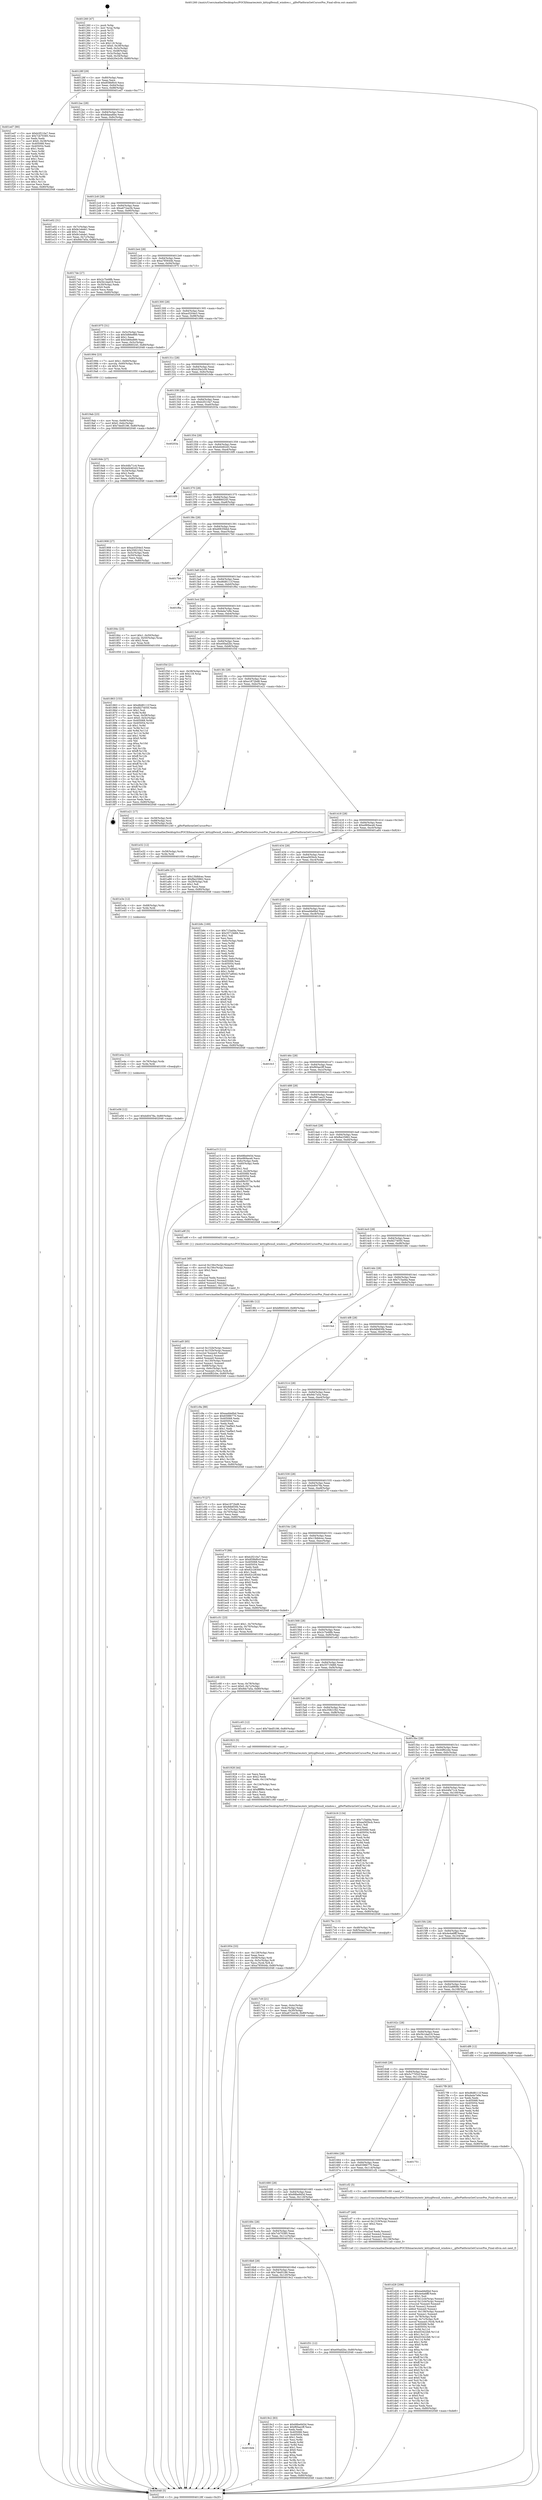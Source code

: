 digraph "0x401260" {
  label = "0x401260 (/mnt/c/Users/mathe/Desktop/tcc/POCII/binaries/extr_kittyglfwnull_window.c__glfwPlatformGetCursorPos_Final-ollvm.out::main(0))"
  labelloc = "t"
  node[shape=record]

  Entry [label="",width=0.3,height=0.3,shape=circle,fillcolor=black,style=filled]
  "0x40128f" [label="{
     0x40128f [29]\l
     | [instrs]\l
     &nbsp;&nbsp;0x40128f \<+3\>: mov -0x80(%rbp),%eax\l
     &nbsp;&nbsp;0x401292 \<+2\>: mov %eax,%ecx\l
     &nbsp;&nbsp;0x401294 \<+6\>: sub $0x859bf0c0,%ecx\l
     &nbsp;&nbsp;0x40129a \<+6\>: mov %eax,-0x84(%rbp)\l
     &nbsp;&nbsp;0x4012a0 \<+6\>: mov %ecx,-0x88(%rbp)\l
     &nbsp;&nbsp;0x4012a6 \<+6\>: je 0000000000401ed7 \<main+0xc77\>\l
  }"]
  "0x401ed7" [label="{
     0x401ed7 [90]\l
     | [instrs]\l
     &nbsp;&nbsp;0x401ed7 \<+5\>: mov $0xb2f210a7,%eax\l
     &nbsp;&nbsp;0x401edc \<+5\>: mov $0x7cb70385,%ecx\l
     &nbsp;&nbsp;0x401ee1 \<+2\>: xor %edx,%edx\l
     &nbsp;&nbsp;0x401ee3 \<+7\>: movl $0x0,-0x38(%rbp)\l
     &nbsp;&nbsp;0x401eea \<+7\>: mov 0x405068,%esi\l
     &nbsp;&nbsp;0x401ef1 \<+7\>: mov 0x405054,%edi\l
     &nbsp;&nbsp;0x401ef8 \<+3\>: sub $0x1,%edx\l
     &nbsp;&nbsp;0x401efb \<+3\>: mov %esi,%r8d\l
     &nbsp;&nbsp;0x401efe \<+3\>: add %edx,%r8d\l
     &nbsp;&nbsp;0x401f01 \<+4\>: imul %r8d,%esi\l
     &nbsp;&nbsp;0x401f05 \<+3\>: and $0x1,%esi\l
     &nbsp;&nbsp;0x401f08 \<+3\>: cmp $0x0,%esi\l
     &nbsp;&nbsp;0x401f0b \<+4\>: sete %r9b\l
     &nbsp;&nbsp;0x401f0f \<+3\>: cmp $0xa,%edi\l
     &nbsp;&nbsp;0x401f12 \<+4\>: setl %r10b\l
     &nbsp;&nbsp;0x401f16 \<+3\>: mov %r9b,%r11b\l
     &nbsp;&nbsp;0x401f19 \<+3\>: and %r10b,%r11b\l
     &nbsp;&nbsp;0x401f1c \<+3\>: xor %r10b,%r9b\l
     &nbsp;&nbsp;0x401f1f \<+3\>: or %r9b,%r11b\l
     &nbsp;&nbsp;0x401f22 \<+4\>: test $0x1,%r11b\l
     &nbsp;&nbsp;0x401f26 \<+3\>: cmovne %ecx,%eax\l
     &nbsp;&nbsp;0x401f29 \<+3\>: mov %eax,-0x80(%rbp)\l
     &nbsp;&nbsp;0x401f2c \<+5\>: jmp 0000000000402048 \<main+0xde8\>\l
  }"]
  "0x4012ac" [label="{
     0x4012ac [28]\l
     | [instrs]\l
     &nbsp;&nbsp;0x4012ac \<+5\>: jmp 00000000004012b1 \<main+0x51\>\l
     &nbsp;&nbsp;0x4012b1 \<+6\>: mov -0x84(%rbp),%eax\l
     &nbsp;&nbsp;0x4012b7 \<+5\>: sub $0x8daea6be,%eax\l
     &nbsp;&nbsp;0x4012bc \<+6\>: mov %eax,-0x8c(%rbp)\l
     &nbsp;&nbsp;0x4012c2 \<+6\>: je 0000000000401e02 \<main+0xba2\>\l
  }"]
  Exit [label="",width=0.3,height=0.3,shape=circle,fillcolor=black,style=filled,peripheries=2]
  "0x401e02" [label="{
     0x401e02 [31]\l
     | [instrs]\l
     &nbsp;&nbsp;0x401e02 \<+3\>: mov -0x7c(%rbp),%eax\l
     &nbsp;&nbsp;0x401e05 \<+5\>: sub $0xfe1ebde1,%eax\l
     &nbsp;&nbsp;0x401e0a \<+3\>: add $0x1,%eax\l
     &nbsp;&nbsp;0x401e0d \<+5\>: add $0xfe1ebde1,%eax\l
     &nbsp;&nbsp;0x401e12 \<+3\>: mov %eax,-0x7c(%rbp)\l
     &nbsp;&nbsp;0x401e15 \<+7\>: movl $0x9dc7a5a,-0x80(%rbp)\l
     &nbsp;&nbsp;0x401e1c \<+5\>: jmp 0000000000402048 \<main+0xde8\>\l
  }"]
  "0x4012c8" [label="{
     0x4012c8 [28]\l
     | [instrs]\l
     &nbsp;&nbsp;0x4012c8 \<+5\>: jmp 00000000004012cd \<main+0x6d\>\l
     &nbsp;&nbsp;0x4012cd \<+6\>: mov -0x84(%rbp),%eax\l
     &nbsp;&nbsp;0x4012d3 \<+5\>: sub $0xa672ee3b,%eax\l
     &nbsp;&nbsp;0x4012d8 \<+6\>: mov %eax,-0x90(%rbp)\l
     &nbsp;&nbsp;0x4012de \<+6\>: je 00000000004017de \<main+0x57e\>\l
  }"]
  "0x401e56" [label="{
     0x401e56 [12]\l
     | [instrs]\l
     &nbsp;&nbsp;0x401e56 \<+7\>: movl $0xbd0478a,-0x80(%rbp)\l
     &nbsp;&nbsp;0x401e5d \<+5\>: jmp 0000000000402048 \<main+0xde8\>\l
  }"]
  "0x4017de" [label="{
     0x4017de [27]\l
     | [instrs]\l
     &nbsp;&nbsp;0x4017de \<+5\>: mov $0x2c7b49fb,%eax\l
     &nbsp;&nbsp;0x4017e3 \<+5\>: mov $0x5b1dad19,%ecx\l
     &nbsp;&nbsp;0x4017e8 \<+3\>: mov -0x30(%rbp),%edx\l
     &nbsp;&nbsp;0x4017eb \<+3\>: cmp $0x0,%edx\l
     &nbsp;&nbsp;0x4017ee \<+3\>: cmove %ecx,%eax\l
     &nbsp;&nbsp;0x4017f1 \<+3\>: mov %eax,-0x80(%rbp)\l
     &nbsp;&nbsp;0x4017f4 \<+5\>: jmp 0000000000402048 \<main+0xde8\>\l
  }"]
  "0x4012e4" [label="{
     0x4012e4 [28]\l
     | [instrs]\l
     &nbsp;&nbsp;0x4012e4 \<+5\>: jmp 00000000004012e9 \<main+0x89\>\l
     &nbsp;&nbsp;0x4012e9 \<+6\>: mov -0x84(%rbp),%eax\l
     &nbsp;&nbsp;0x4012ef \<+5\>: sub $0xa785644b,%eax\l
     &nbsp;&nbsp;0x4012f4 \<+6\>: mov %eax,-0x94(%rbp)\l
     &nbsp;&nbsp;0x4012fa \<+6\>: je 0000000000401975 \<main+0x715\>\l
  }"]
  "0x401e4a" [label="{
     0x401e4a [12]\l
     | [instrs]\l
     &nbsp;&nbsp;0x401e4a \<+4\>: mov -0x78(%rbp),%rdx\l
     &nbsp;&nbsp;0x401e4e \<+3\>: mov %rdx,%rdi\l
     &nbsp;&nbsp;0x401e51 \<+5\>: call 0000000000401030 \<free@plt\>\l
     | [calls]\l
     &nbsp;&nbsp;0x401030 \{1\} (unknown)\l
  }"]
  "0x401975" [label="{
     0x401975 [31]\l
     | [instrs]\l
     &nbsp;&nbsp;0x401975 \<+3\>: mov -0x5c(%rbp),%eax\l
     &nbsp;&nbsp;0x401978 \<+5\>: sub $0x5d66e889,%eax\l
     &nbsp;&nbsp;0x40197d \<+3\>: add $0x1,%eax\l
     &nbsp;&nbsp;0x401980 \<+5\>: add $0x5d66e889,%eax\l
     &nbsp;&nbsp;0x401985 \<+3\>: mov %eax,-0x5c(%rbp)\l
     &nbsp;&nbsp;0x401988 \<+7\>: movl $0xbf660245,-0x80(%rbp)\l
     &nbsp;&nbsp;0x40198f \<+5\>: jmp 0000000000402048 \<main+0xde8\>\l
  }"]
  "0x401300" [label="{
     0x401300 [28]\l
     | [instrs]\l
     &nbsp;&nbsp;0x401300 \<+5\>: jmp 0000000000401305 \<main+0xa5\>\l
     &nbsp;&nbsp;0x401305 \<+6\>: mov -0x84(%rbp),%eax\l
     &nbsp;&nbsp;0x40130b \<+5\>: sub $0xac0204e3,%eax\l
     &nbsp;&nbsp;0x401310 \<+6\>: mov %eax,-0x98(%rbp)\l
     &nbsp;&nbsp;0x401316 \<+6\>: je 0000000000401994 \<main+0x734\>\l
  }"]
  "0x401e3e" [label="{
     0x401e3e [12]\l
     | [instrs]\l
     &nbsp;&nbsp;0x401e3e \<+4\>: mov -0x68(%rbp),%rdx\l
     &nbsp;&nbsp;0x401e42 \<+3\>: mov %rdx,%rdi\l
     &nbsp;&nbsp;0x401e45 \<+5\>: call 0000000000401030 \<free@plt\>\l
     | [calls]\l
     &nbsp;&nbsp;0x401030 \{1\} (unknown)\l
  }"]
  "0x401994" [label="{
     0x401994 [23]\l
     | [instrs]\l
     &nbsp;&nbsp;0x401994 \<+7\>: movl $0x1,-0x60(%rbp)\l
     &nbsp;&nbsp;0x40199b \<+4\>: movslq -0x60(%rbp),%rax\l
     &nbsp;&nbsp;0x40199f \<+4\>: shl $0x3,%rax\l
     &nbsp;&nbsp;0x4019a3 \<+3\>: mov %rax,%rdi\l
     &nbsp;&nbsp;0x4019a6 \<+5\>: call 0000000000401050 \<malloc@plt\>\l
     | [calls]\l
     &nbsp;&nbsp;0x401050 \{1\} (unknown)\l
  }"]
  "0x40131c" [label="{
     0x40131c [28]\l
     | [instrs]\l
     &nbsp;&nbsp;0x40131c \<+5\>: jmp 0000000000401321 \<main+0xc1\>\l
     &nbsp;&nbsp;0x401321 \<+6\>: mov -0x84(%rbp),%eax\l
     &nbsp;&nbsp;0x401327 \<+5\>: sub $0xb20e2cf4,%eax\l
     &nbsp;&nbsp;0x40132c \<+6\>: mov %eax,-0x9c(%rbp)\l
     &nbsp;&nbsp;0x401332 \<+6\>: je 00000000004016de \<main+0x47e\>\l
  }"]
  "0x401e32" [label="{
     0x401e32 [12]\l
     | [instrs]\l
     &nbsp;&nbsp;0x401e32 \<+4\>: mov -0x58(%rbp),%rdx\l
     &nbsp;&nbsp;0x401e36 \<+3\>: mov %rdx,%rdi\l
     &nbsp;&nbsp;0x401e39 \<+5\>: call 0000000000401030 \<free@plt\>\l
     | [calls]\l
     &nbsp;&nbsp;0x401030 \{1\} (unknown)\l
  }"]
  "0x4016de" [label="{
     0x4016de [27]\l
     | [instrs]\l
     &nbsp;&nbsp;0x4016de \<+5\>: mov $0x44fa71c4,%eax\l
     &nbsp;&nbsp;0x4016e3 \<+5\>: mov $0xbd4462d3,%ecx\l
     &nbsp;&nbsp;0x4016e8 \<+3\>: mov -0x34(%rbp),%edx\l
     &nbsp;&nbsp;0x4016eb \<+3\>: cmp $0x2,%edx\l
     &nbsp;&nbsp;0x4016ee \<+3\>: cmovne %ecx,%eax\l
     &nbsp;&nbsp;0x4016f1 \<+3\>: mov %eax,-0x80(%rbp)\l
     &nbsp;&nbsp;0x4016f4 \<+5\>: jmp 0000000000402048 \<main+0xde8\>\l
  }"]
  "0x401338" [label="{
     0x401338 [28]\l
     | [instrs]\l
     &nbsp;&nbsp;0x401338 \<+5\>: jmp 000000000040133d \<main+0xdd\>\l
     &nbsp;&nbsp;0x40133d \<+6\>: mov -0x84(%rbp),%eax\l
     &nbsp;&nbsp;0x401343 \<+5\>: sub $0xb2f210a7,%eax\l
     &nbsp;&nbsp;0x401348 \<+6\>: mov %eax,-0xa0(%rbp)\l
     &nbsp;&nbsp;0x40134e \<+6\>: je 000000000040203a \<main+0xdda\>\l
  }"]
  "0x402048" [label="{
     0x402048 [5]\l
     | [instrs]\l
     &nbsp;&nbsp;0x402048 \<+5\>: jmp 000000000040128f \<main+0x2f\>\l
  }"]
  "0x401260" [label="{
     0x401260 [47]\l
     | [instrs]\l
     &nbsp;&nbsp;0x401260 \<+1\>: push %rbp\l
     &nbsp;&nbsp;0x401261 \<+3\>: mov %rsp,%rbp\l
     &nbsp;&nbsp;0x401264 \<+2\>: push %r15\l
     &nbsp;&nbsp;0x401266 \<+2\>: push %r14\l
     &nbsp;&nbsp;0x401268 \<+2\>: push %r13\l
     &nbsp;&nbsp;0x40126a \<+2\>: push %r12\l
     &nbsp;&nbsp;0x40126c \<+1\>: push %rbx\l
     &nbsp;&nbsp;0x40126d \<+7\>: sub $0x118,%rsp\l
     &nbsp;&nbsp;0x401274 \<+7\>: movl $0x0,-0x38(%rbp)\l
     &nbsp;&nbsp;0x40127b \<+3\>: mov %edi,-0x3c(%rbp)\l
     &nbsp;&nbsp;0x40127e \<+4\>: mov %rsi,-0x48(%rbp)\l
     &nbsp;&nbsp;0x401282 \<+3\>: mov -0x3c(%rbp),%edi\l
     &nbsp;&nbsp;0x401285 \<+3\>: mov %edi,-0x34(%rbp)\l
     &nbsp;&nbsp;0x401288 \<+7\>: movl $0xb20e2cf4,-0x80(%rbp)\l
  }"]
  "0x401d28" [label="{
     0x401d28 [206]\l
     | [instrs]\l
     &nbsp;&nbsp;0x401d28 \<+5\>: mov $0xeadde6bd,%ecx\l
     &nbsp;&nbsp;0x401d2d \<+5\>: mov $0x4e4a6fff,%edx\l
     &nbsp;&nbsp;0x401d32 \<+3\>: mov $0x1,%sil\l
     &nbsp;&nbsp;0x401d35 \<+8\>: movsd 0x12cb(%rip),%xmm1\l
     &nbsp;&nbsp;0x401d3d \<+8\>: movsd 0x12cb(%rip),%xmm2\l
     &nbsp;&nbsp;0x401d45 \<+4\>: cvtss2sd %xmm0,%xmm0\l
     &nbsp;&nbsp;0x401d49 \<+4\>: divsd %xmm2,%xmm0\l
     &nbsp;&nbsp;0x401d4d \<+4\>: addsd %xmm0,%xmm1\l
     &nbsp;&nbsp;0x401d51 \<+8\>: movsd -0x138(%rbp),%xmm0\l
     &nbsp;&nbsp;0x401d59 \<+4\>: mulsd %xmm1,%xmm0\l
     &nbsp;&nbsp;0x401d5d \<+4\>: mov -0x78(%rbp),%rdi\l
     &nbsp;&nbsp;0x401d61 \<+4\>: movslq -0x7c(%rbp),%r8\l
     &nbsp;&nbsp;0x401d65 \<+6\>: movsd %xmm0,(%rdi,%r8,8)\l
     &nbsp;&nbsp;0x401d6b \<+8\>: mov 0x405068,%r9d\l
     &nbsp;&nbsp;0x401d73 \<+8\>: mov 0x405054,%r10d\l
     &nbsp;&nbsp;0x401d7b \<+3\>: mov %r9d,%r11d\l
     &nbsp;&nbsp;0x401d7e \<+7\>: sub $0xd33422b6,%r11d\l
     &nbsp;&nbsp;0x401d85 \<+4\>: sub $0x1,%r11d\l
     &nbsp;&nbsp;0x401d89 \<+7\>: add $0xd33422b6,%r11d\l
     &nbsp;&nbsp;0x401d90 \<+4\>: imul %r11d,%r9d\l
     &nbsp;&nbsp;0x401d94 \<+4\>: and $0x1,%r9d\l
     &nbsp;&nbsp;0x401d98 \<+4\>: cmp $0x0,%r9d\l
     &nbsp;&nbsp;0x401d9c \<+3\>: sete %bl\l
     &nbsp;&nbsp;0x401d9f \<+4\>: cmp $0xa,%r10d\l
     &nbsp;&nbsp;0x401da3 \<+4\>: setl %r14b\l
     &nbsp;&nbsp;0x401da7 \<+3\>: mov %bl,%r15b\l
     &nbsp;&nbsp;0x401daa \<+4\>: xor $0xff,%r15b\l
     &nbsp;&nbsp;0x401dae \<+3\>: mov %r14b,%r12b\l
     &nbsp;&nbsp;0x401db1 \<+4\>: xor $0xff,%r12b\l
     &nbsp;&nbsp;0x401db5 \<+4\>: xor $0x0,%sil\l
     &nbsp;&nbsp;0x401db9 \<+3\>: mov %r15b,%r13b\l
     &nbsp;&nbsp;0x401dbc \<+4\>: and $0x0,%r13b\l
     &nbsp;&nbsp;0x401dc0 \<+3\>: and %sil,%bl\l
     &nbsp;&nbsp;0x401dc3 \<+3\>: mov %r12b,%dil\l
     &nbsp;&nbsp;0x401dc6 \<+4\>: and $0x0,%dil\l
     &nbsp;&nbsp;0x401dca \<+3\>: and %sil,%r14b\l
     &nbsp;&nbsp;0x401dcd \<+3\>: or %bl,%r13b\l
     &nbsp;&nbsp;0x401dd0 \<+3\>: or %r14b,%dil\l
     &nbsp;&nbsp;0x401dd3 \<+3\>: xor %dil,%r13b\l
     &nbsp;&nbsp;0x401dd6 \<+3\>: or %r12b,%r15b\l
     &nbsp;&nbsp;0x401dd9 \<+4\>: xor $0xff,%r15b\l
     &nbsp;&nbsp;0x401ddd \<+4\>: or $0x0,%sil\l
     &nbsp;&nbsp;0x401de1 \<+3\>: and %sil,%r15b\l
     &nbsp;&nbsp;0x401de4 \<+3\>: or %r15b,%r13b\l
     &nbsp;&nbsp;0x401de7 \<+4\>: test $0x1,%r13b\l
     &nbsp;&nbsp;0x401deb \<+3\>: cmovne %edx,%ecx\l
     &nbsp;&nbsp;0x401dee \<+3\>: mov %ecx,-0x80(%rbp)\l
     &nbsp;&nbsp;0x401df1 \<+5\>: jmp 0000000000402048 \<main+0xde8\>\l
  }"]
  "0x40203a" [label="{
     0x40203a\l
  }", style=dashed]
  "0x401354" [label="{
     0x401354 [28]\l
     | [instrs]\l
     &nbsp;&nbsp;0x401354 \<+5\>: jmp 0000000000401359 \<main+0xf9\>\l
     &nbsp;&nbsp;0x401359 \<+6\>: mov -0x84(%rbp),%eax\l
     &nbsp;&nbsp;0x40135f \<+5\>: sub $0xbd4462d3,%eax\l
     &nbsp;&nbsp;0x401364 \<+6\>: mov %eax,-0xa4(%rbp)\l
     &nbsp;&nbsp;0x40136a \<+6\>: je 00000000004016f9 \<main+0x499\>\l
  }"]
  "0x401cf7" [label="{
     0x401cf7 [49]\l
     | [instrs]\l
     &nbsp;&nbsp;0x401cf7 \<+8\>: movsd 0x1319(%rip),%xmm0\l
     &nbsp;&nbsp;0x401cff \<+8\>: movsd 0x1319(%rip),%xmm1\l
     &nbsp;&nbsp;0x401d07 \<+5\>: mov $0x2,%ecx\l
     &nbsp;&nbsp;0x401d0c \<+1\>: cltd\l
     &nbsp;&nbsp;0x401d0d \<+2\>: idiv %ecx\l
     &nbsp;&nbsp;0x401d0f \<+4\>: cvtsi2sd %edx,%xmm2\l
     &nbsp;&nbsp;0x401d13 \<+4\>: mulsd %xmm2,%xmm1\l
     &nbsp;&nbsp;0x401d17 \<+4\>: addsd %xmm0,%xmm1\l
     &nbsp;&nbsp;0x401d1b \<+8\>: movsd %xmm1,-0x138(%rbp)\l
     &nbsp;&nbsp;0x401d23 \<+5\>: call 00000000004011a0 \<next_f\>\l
     | [calls]\l
     &nbsp;&nbsp;0x4011a0 \{1\} (/mnt/c/Users/mathe/Desktop/tcc/POCII/binaries/extr_kittyglfwnull_window.c__glfwPlatformGetCursorPos_Final-ollvm.out::next_f)\l
  }"]
  "0x4016f9" [label="{
     0x4016f9\l
  }", style=dashed]
  "0x401370" [label="{
     0x401370 [28]\l
     | [instrs]\l
     &nbsp;&nbsp;0x401370 \<+5\>: jmp 0000000000401375 \<main+0x115\>\l
     &nbsp;&nbsp;0x401375 \<+6\>: mov -0x84(%rbp),%eax\l
     &nbsp;&nbsp;0x40137b \<+5\>: sub $0xbf660245,%eax\l
     &nbsp;&nbsp;0x401380 \<+6\>: mov %eax,-0xa8(%rbp)\l
     &nbsp;&nbsp;0x401386 \<+6\>: je 0000000000401908 \<main+0x6a8\>\l
  }"]
  "0x401c68" [label="{
     0x401c68 [23]\l
     | [instrs]\l
     &nbsp;&nbsp;0x401c68 \<+4\>: mov %rax,-0x78(%rbp)\l
     &nbsp;&nbsp;0x401c6c \<+7\>: movl $0x0,-0x7c(%rbp)\l
     &nbsp;&nbsp;0x401c73 \<+7\>: movl $0x9dc7a5a,-0x80(%rbp)\l
     &nbsp;&nbsp;0x401c7a \<+5\>: jmp 0000000000402048 \<main+0xde8\>\l
  }"]
  "0x401908" [label="{
     0x401908 [27]\l
     | [instrs]\l
     &nbsp;&nbsp;0x401908 \<+5\>: mov $0xac0204e3,%eax\l
     &nbsp;&nbsp;0x40190d \<+5\>: mov $0x35821f42,%ecx\l
     &nbsp;&nbsp;0x401912 \<+3\>: mov -0x5c(%rbp),%edx\l
     &nbsp;&nbsp;0x401915 \<+3\>: cmp -0x50(%rbp),%edx\l
     &nbsp;&nbsp;0x401918 \<+3\>: cmovl %ecx,%eax\l
     &nbsp;&nbsp;0x40191b \<+3\>: mov %eax,-0x80(%rbp)\l
     &nbsp;&nbsp;0x40191e \<+5\>: jmp 0000000000402048 \<main+0xde8\>\l
  }"]
  "0x40138c" [label="{
     0x40138c [28]\l
     | [instrs]\l
     &nbsp;&nbsp;0x40138c \<+5\>: jmp 0000000000401391 \<main+0x131\>\l
     &nbsp;&nbsp;0x401391 \<+6\>: mov -0x84(%rbp),%eax\l
     &nbsp;&nbsp;0x401397 \<+5\>: sub $0xd0635bbd,%eax\l
     &nbsp;&nbsp;0x40139c \<+6\>: mov %eax,-0xac(%rbp)\l
     &nbsp;&nbsp;0x4013a2 \<+6\>: je 00000000004017b0 \<main+0x550\>\l
  }"]
  "0x401ad5" [label="{
     0x401ad5 [65]\l
     | [instrs]\l
     &nbsp;&nbsp;0x401ad5 \<+8\>: movsd 0x152b(%rip),%xmm1\l
     &nbsp;&nbsp;0x401add \<+8\>: movsd 0x152b(%rip),%xmm2\l
     &nbsp;&nbsp;0x401ae5 \<+4\>: cvtss2sd %xmm0,%xmm0\l
     &nbsp;&nbsp;0x401ae9 \<+4\>: divsd %xmm2,%xmm0\l
     &nbsp;&nbsp;0x401aed \<+4\>: addsd %xmm0,%xmm1\l
     &nbsp;&nbsp;0x401af1 \<+8\>: movsd -0x130(%rbp),%xmm0\l
     &nbsp;&nbsp;0x401af9 \<+4\>: mulsd %xmm1,%xmm0\l
     &nbsp;&nbsp;0x401afd \<+4\>: mov -0x68(%rbp),%rsi\l
     &nbsp;&nbsp;0x401b01 \<+4\>: movslq -0x6c(%rbp),%rdi\l
     &nbsp;&nbsp;0x401b05 \<+5\>: movsd %xmm0,(%rsi,%rdi,8)\l
     &nbsp;&nbsp;0x401b0a \<+7\>: movl $0x44f82cbe,-0x80(%rbp)\l
     &nbsp;&nbsp;0x401b11 \<+5\>: jmp 0000000000402048 \<main+0xde8\>\l
  }"]
  "0x4017b0" [label="{
     0x4017b0\l
  }", style=dashed]
  "0x4013a8" [label="{
     0x4013a8 [28]\l
     | [instrs]\l
     &nbsp;&nbsp;0x4013a8 \<+5\>: jmp 00000000004013ad \<main+0x14d\>\l
     &nbsp;&nbsp;0x4013ad \<+6\>: mov -0x84(%rbp),%eax\l
     &nbsp;&nbsp;0x4013b3 \<+5\>: sub $0xd6d8111f,%eax\l
     &nbsp;&nbsp;0x4013b8 \<+6\>: mov %eax,-0xb0(%rbp)\l
     &nbsp;&nbsp;0x4013be \<+6\>: je 0000000000401f6a \<main+0xd0a\>\l
  }"]
  "0x401aa4" [label="{
     0x401aa4 [49]\l
     | [instrs]\l
     &nbsp;&nbsp;0x401aa4 \<+8\>: movsd 0x156c(%rip),%xmm0\l
     &nbsp;&nbsp;0x401aac \<+8\>: movsd 0x156c(%rip),%xmm1\l
     &nbsp;&nbsp;0x401ab4 \<+5\>: mov $0x2,%ecx\l
     &nbsp;&nbsp;0x401ab9 \<+1\>: cltd\l
     &nbsp;&nbsp;0x401aba \<+2\>: idiv %ecx\l
     &nbsp;&nbsp;0x401abc \<+4\>: cvtsi2sd %edx,%xmm2\l
     &nbsp;&nbsp;0x401ac0 \<+4\>: mulsd %xmm2,%xmm1\l
     &nbsp;&nbsp;0x401ac4 \<+4\>: addsd %xmm0,%xmm1\l
     &nbsp;&nbsp;0x401ac8 \<+8\>: movsd %xmm1,-0x130(%rbp)\l
     &nbsp;&nbsp;0x401ad0 \<+5\>: call 00000000004011a0 \<next_f\>\l
     | [calls]\l
     &nbsp;&nbsp;0x4011a0 \{1\} (/mnt/c/Users/mathe/Desktop/tcc/POCII/binaries/extr_kittyglfwnull_window.c__glfwPlatformGetCursorPos_Final-ollvm.out::next_f)\l
  }"]
  "0x401f6a" [label="{
     0x401f6a\l
  }", style=dashed]
  "0x4013c4" [label="{
     0x4013c4 [28]\l
     | [instrs]\l
     &nbsp;&nbsp;0x4013c4 \<+5\>: jmp 00000000004013c9 \<main+0x169\>\l
     &nbsp;&nbsp;0x4013c9 \<+6\>: mov -0x84(%rbp),%eax\l
     &nbsp;&nbsp;0x4013cf \<+5\>: sub $0xda4a7e9e,%eax\l
     &nbsp;&nbsp;0x4013d4 \<+6\>: mov %eax,-0xb4(%rbp)\l
     &nbsp;&nbsp;0x4013da \<+6\>: je 000000000040184c \<main+0x5ec\>\l
  }"]
  "0x4016d4" [label="{
     0x4016d4\l
  }", style=dashed]
  "0x40184c" [label="{
     0x40184c [23]\l
     | [instrs]\l
     &nbsp;&nbsp;0x40184c \<+7\>: movl $0x1,-0x50(%rbp)\l
     &nbsp;&nbsp;0x401853 \<+4\>: movslq -0x50(%rbp),%rax\l
     &nbsp;&nbsp;0x401857 \<+4\>: shl $0x2,%rax\l
     &nbsp;&nbsp;0x40185b \<+3\>: mov %rax,%rdi\l
     &nbsp;&nbsp;0x40185e \<+5\>: call 0000000000401050 \<malloc@plt\>\l
     | [calls]\l
     &nbsp;&nbsp;0x401050 \{1\} (unknown)\l
  }"]
  "0x4013e0" [label="{
     0x4013e0 [28]\l
     | [instrs]\l
     &nbsp;&nbsp;0x4013e0 \<+5\>: jmp 00000000004013e5 \<main+0x185\>\l
     &nbsp;&nbsp;0x4013e5 \<+6\>: mov -0x84(%rbp),%eax\l
     &nbsp;&nbsp;0x4013eb \<+5\>: sub $0xe00ad2bc,%eax\l
     &nbsp;&nbsp;0x4013f0 \<+6\>: mov %eax,-0xb8(%rbp)\l
     &nbsp;&nbsp;0x4013f6 \<+6\>: je 0000000000401f3d \<main+0xcdd\>\l
  }"]
  "0x4019c2" [label="{
     0x4019c2 [83]\l
     | [instrs]\l
     &nbsp;&nbsp;0x4019c2 \<+5\>: mov $0x68be945d,%eax\l
     &nbsp;&nbsp;0x4019c7 \<+5\>: mov $0xf60ae2ff,%ecx\l
     &nbsp;&nbsp;0x4019cc \<+2\>: xor %edx,%edx\l
     &nbsp;&nbsp;0x4019ce \<+7\>: mov 0x405068,%esi\l
     &nbsp;&nbsp;0x4019d5 \<+7\>: mov 0x405054,%edi\l
     &nbsp;&nbsp;0x4019dc \<+3\>: sub $0x1,%edx\l
     &nbsp;&nbsp;0x4019df \<+3\>: mov %esi,%r8d\l
     &nbsp;&nbsp;0x4019e2 \<+3\>: add %edx,%r8d\l
     &nbsp;&nbsp;0x4019e5 \<+4\>: imul %r8d,%esi\l
     &nbsp;&nbsp;0x4019e9 \<+3\>: and $0x1,%esi\l
     &nbsp;&nbsp;0x4019ec \<+3\>: cmp $0x0,%esi\l
     &nbsp;&nbsp;0x4019ef \<+4\>: sete %r9b\l
     &nbsp;&nbsp;0x4019f3 \<+3\>: cmp $0xa,%edi\l
     &nbsp;&nbsp;0x4019f6 \<+4\>: setl %r10b\l
     &nbsp;&nbsp;0x4019fa \<+3\>: mov %r9b,%r11b\l
     &nbsp;&nbsp;0x4019fd \<+3\>: and %r10b,%r11b\l
     &nbsp;&nbsp;0x401a00 \<+3\>: xor %r10b,%r9b\l
     &nbsp;&nbsp;0x401a03 \<+3\>: or %r9b,%r11b\l
     &nbsp;&nbsp;0x401a06 \<+4\>: test $0x1,%r11b\l
     &nbsp;&nbsp;0x401a0a \<+3\>: cmovne %ecx,%eax\l
     &nbsp;&nbsp;0x401a0d \<+3\>: mov %eax,-0x80(%rbp)\l
     &nbsp;&nbsp;0x401a10 \<+5\>: jmp 0000000000402048 \<main+0xde8\>\l
  }"]
  "0x401f3d" [label="{
     0x401f3d [21]\l
     | [instrs]\l
     &nbsp;&nbsp;0x401f3d \<+3\>: mov -0x38(%rbp),%eax\l
     &nbsp;&nbsp;0x401f40 \<+7\>: add $0x118,%rsp\l
     &nbsp;&nbsp;0x401f47 \<+1\>: pop %rbx\l
     &nbsp;&nbsp;0x401f48 \<+2\>: pop %r12\l
     &nbsp;&nbsp;0x401f4a \<+2\>: pop %r13\l
     &nbsp;&nbsp;0x401f4c \<+2\>: pop %r14\l
     &nbsp;&nbsp;0x401f4e \<+2\>: pop %r15\l
     &nbsp;&nbsp;0x401f50 \<+1\>: pop %rbp\l
     &nbsp;&nbsp;0x401f51 \<+1\>: ret\l
  }"]
  "0x4013fc" [label="{
     0x4013fc [28]\l
     | [instrs]\l
     &nbsp;&nbsp;0x4013fc \<+5\>: jmp 0000000000401401 \<main+0x1a1\>\l
     &nbsp;&nbsp;0x401401 \<+6\>: mov -0x84(%rbp),%eax\l
     &nbsp;&nbsp;0x401407 \<+5\>: sub $0xe1872bd8,%eax\l
     &nbsp;&nbsp;0x40140c \<+6\>: mov %eax,-0xbc(%rbp)\l
     &nbsp;&nbsp;0x401412 \<+6\>: je 0000000000401e21 \<main+0xbc1\>\l
  }"]
  "0x4016b8" [label="{
     0x4016b8 [28]\l
     | [instrs]\l
     &nbsp;&nbsp;0x4016b8 \<+5\>: jmp 00000000004016bd \<main+0x45d\>\l
     &nbsp;&nbsp;0x4016bd \<+6\>: mov -0x84(%rbp),%eax\l
     &nbsp;&nbsp;0x4016c3 \<+5\>: sub $0x7ded5186,%eax\l
     &nbsp;&nbsp;0x4016c8 \<+6\>: mov %eax,-0x120(%rbp)\l
     &nbsp;&nbsp;0x4016ce \<+6\>: je 00000000004019c2 \<main+0x762\>\l
  }"]
  "0x401e21" [label="{
     0x401e21 [17]\l
     | [instrs]\l
     &nbsp;&nbsp;0x401e21 \<+4\>: mov -0x58(%rbp),%rdi\l
     &nbsp;&nbsp;0x401e25 \<+4\>: mov -0x68(%rbp),%rsi\l
     &nbsp;&nbsp;0x401e29 \<+4\>: mov -0x78(%rbp),%rdx\l
     &nbsp;&nbsp;0x401e2d \<+5\>: call 0000000000401240 \<_glfwPlatformGetCursorPos\>\l
     | [calls]\l
     &nbsp;&nbsp;0x401240 \{1\} (/mnt/c/Users/mathe/Desktop/tcc/POCII/binaries/extr_kittyglfwnull_window.c__glfwPlatformGetCursorPos_Final-ollvm.out::_glfwPlatformGetCursorPos)\l
  }"]
  "0x401418" [label="{
     0x401418 [28]\l
     | [instrs]\l
     &nbsp;&nbsp;0x401418 \<+5\>: jmp 000000000040141d \<main+0x1bd\>\l
     &nbsp;&nbsp;0x40141d \<+6\>: mov -0x84(%rbp),%eax\l
     &nbsp;&nbsp;0x401423 \<+5\>: sub $0xe969ace6,%eax\l
     &nbsp;&nbsp;0x401428 \<+6\>: mov %eax,-0xc0(%rbp)\l
     &nbsp;&nbsp;0x40142e \<+6\>: je 0000000000401a84 \<main+0x824\>\l
  }"]
  "0x401f31" [label="{
     0x401f31 [12]\l
     | [instrs]\l
     &nbsp;&nbsp;0x401f31 \<+7\>: movl $0xe00ad2bc,-0x80(%rbp)\l
     &nbsp;&nbsp;0x401f38 \<+5\>: jmp 0000000000402048 \<main+0xde8\>\l
  }"]
  "0x401a84" [label="{
     0x401a84 [27]\l
     | [instrs]\l
     &nbsp;&nbsp;0x401a84 \<+5\>: mov $0x13b8dcec,%eax\l
     &nbsp;&nbsp;0x401a89 \<+5\>: mov $0xfbe25862,%ecx\l
     &nbsp;&nbsp;0x401a8e \<+3\>: mov -0x29(%rbp),%dl\l
     &nbsp;&nbsp;0x401a91 \<+3\>: test $0x1,%dl\l
     &nbsp;&nbsp;0x401a94 \<+3\>: cmovne %ecx,%eax\l
     &nbsp;&nbsp;0x401a97 \<+3\>: mov %eax,-0x80(%rbp)\l
     &nbsp;&nbsp;0x401a9a \<+5\>: jmp 0000000000402048 \<main+0xde8\>\l
  }"]
  "0x401434" [label="{
     0x401434 [28]\l
     | [instrs]\l
     &nbsp;&nbsp;0x401434 \<+5\>: jmp 0000000000401439 \<main+0x1d9\>\l
     &nbsp;&nbsp;0x401439 \<+6\>: mov -0x84(%rbp),%eax\l
     &nbsp;&nbsp;0x40143f \<+5\>: sub $0xea565bcb,%eax\l
     &nbsp;&nbsp;0x401444 \<+6\>: mov %eax,-0xc4(%rbp)\l
     &nbsp;&nbsp;0x40144a \<+6\>: je 0000000000401b9c \<main+0x93c\>\l
  }"]
  "0x40169c" [label="{
     0x40169c [28]\l
     | [instrs]\l
     &nbsp;&nbsp;0x40169c \<+5\>: jmp 00000000004016a1 \<main+0x441\>\l
     &nbsp;&nbsp;0x4016a1 \<+6\>: mov -0x84(%rbp),%eax\l
     &nbsp;&nbsp;0x4016a7 \<+5\>: sub $0x7cb70385,%eax\l
     &nbsp;&nbsp;0x4016ac \<+6\>: mov %eax,-0x11c(%rbp)\l
     &nbsp;&nbsp;0x4016b2 \<+6\>: je 0000000000401f31 \<main+0xcd1\>\l
  }"]
  "0x401b9c" [label="{
     0x401b9c [169]\l
     | [instrs]\l
     &nbsp;&nbsp;0x401b9c \<+5\>: mov $0x715ad4a,%eax\l
     &nbsp;&nbsp;0x401ba1 \<+5\>: mov $0x35719d66,%ecx\l
     &nbsp;&nbsp;0x401ba6 \<+2\>: mov $0x1,%dl\l
     &nbsp;&nbsp;0x401ba8 \<+2\>: xor %esi,%esi\l
     &nbsp;&nbsp;0x401baa \<+3\>: mov -0x6c(%rbp),%edi\l
     &nbsp;&nbsp;0x401bad \<+3\>: mov %esi,%r8d\l
     &nbsp;&nbsp;0x401bb0 \<+3\>: sub %edi,%r8d\l
     &nbsp;&nbsp;0x401bb3 \<+2\>: mov %esi,%edi\l
     &nbsp;&nbsp;0x401bb5 \<+3\>: sub $0x1,%edi\l
     &nbsp;&nbsp;0x401bb8 \<+3\>: add %edi,%r8d\l
     &nbsp;&nbsp;0x401bbb \<+3\>: sub %r8d,%esi\l
     &nbsp;&nbsp;0x401bbe \<+3\>: mov %esi,-0x6c(%rbp)\l
     &nbsp;&nbsp;0x401bc1 \<+7\>: mov 0x405068,%esi\l
     &nbsp;&nbsp;0x401bc8 \<+7\>: mov 0x405054,%edi\l
     &nbsp;&nbsp;0x401bcf \<+3\>: mov %esi,%r8d\l
     &nbsp;&nbsp;0x401bd2 \<+7\>: sub $0x557a80d2,%r8d\l
     &nbsp;&nbsp;0x401bd9 \<+4\>: sub $0x1,%r8d\l
     &nbsp;&nbsp;0x401bdd \<+7\>: add $0x557a80d2,%r8d\l
     &nbsp;&nbsp;0x401be4 \<+4\>: imul %r8d,%esi\l
     &nbsp;&nbsp;0x401be8 \<+3\>: and $0x1,%esi\l
     &nbsp;&nbsp;0x401beb \<+3\>: cmp $0x0,%esi\l
     &nbsp;&nbsp;0x401bee \<+4\>: sete %r9b\l
     &nbsp;&nbsp;0x401bf2 \<+3\>: cmp $0xa,%edi\l
     &nbsp;&nbsp;0x401bf5 \<+4\>: setl %r10b\l
     &nbsp;&nbsp;0x401bf9 \<+3\>: mov %r9b,%r11b\l
     &nbsp;&nbsp;0x401bfc \<+4\>: xor $0xff,%r11b\l
     &nbsp;&nbsp;0x401c00 \<+3\>: mov %r10b,%bl\l
     &nbsp;&nbsp;0x401c03 \<+3\>: xor $0xff,%bl\l
     &nbsp;&nbsp;0x401c06 \<+3\>: xor $0x0,%dl\l
     &nbsp;&nbsp;0x401c09 \<+3\>: mov %r11b,%r14b\l
     &nbsp;&nbsp;0x401c0c \<+4\>: and $0x0,%r14b\l
     &nbsp;&nbsp;0x401c10 \<+3\>: and %dl,%r9b\l
     &nbsp;&nbsp;0x401c13 \<+3\>: mov %bl,%r15b\l
     &nbsp;&nbsp;0x401c16 \<+4\>: and $0x0,%r15b\l
     &nbsp;&nbsp;0x401c1a \<+3\>: and %dl,%r10b\l
     &nbsp;&nbsp;0x401c1d \<+3\>: or %r9b,%r14b\l
     &nbsp;&nbsp;0x401c20 \<+3\>: or %r10b,%r15b\l
     &nbsp;&nbsp;0x401c23 \<+3\>: xor %r15b,%r14b\l
     &nbsp;&nbsp;0x401c26 \<+3\>: or %bl,%r11b\l
     &nbsp;&nbsp;0x401c29 \<+4\>: xor $0xff,%r11b\l
     &nbsp;&nbsp;0x401c2d \<+3\>: or $0x0,%dl\l
     &nbsp;&nbsp;0x401c30 \<+3\>: and %dl,%r11b\l
     &nbsp;&nbsp;0x401c33 \<+3\>: or %r11b,%r14b\l
     &nbsp;&nbsp;0x401c36 \<+4\>: test $0x1,%r14b\l
     &nbsp;&nbsp;0x401c3a \<+3\>: cmovne %ecx,%eax\l
     &nbsp;&nbsp;0x401c3d \<+3\>: mov %eax,-0x80(%rbp)\l
     &nbsp;&nbsp;0x401c40 \<+5\>: jmp 0000000000402048 \<main+0xde8\>\l
  }"]
  "0x401450" [label="{
     0x401450 [28]\l
     | [instrs]\l
     &nbsp;&nbsp;0x401450 \<+5\>: jmp 0000000000401455 \<main+0x1f5\>\l
     &nbsp;&nbsp;0x401455 \<+6\>: mov -0x84(%rbp),%eax\l
     &nbsp;&nbsp;0x40145b \<+5\>: sub $0xeadde6bd,%eax\l
     &nbsp;&nbsp;0x401460 \<+6\>: mov %eax,-0xc8(%rbp)\l
     &nbsp;&nbsp;0x401466 \<+6\>: je 0000000000401fc3 \<main+0xd63\>\l
  }"]
  "0x401f98" [label="{
     0x401f98\l
  }", style=dashed]
  "0x401fc3" [label="{
     0x401fc3\l
  }", style=dashed]
  "0x40146c" [label="{
     0x40146c [28]\l
     | [instrs]\l
     &nbsp;&nbsp;0x40146c \<+5\>: jmp 0000000000401471 \<main+0x211\>\l
     &nbsp;&nbsp;0x401471 \<+6\>: mov -0x84(%rbp),%eax\l
     &nbsp;&nbsp;0x401477 \<+5\>: sub $0xf60ae2ff,%eax\l
     &nbsp;&nbsp;0x40147c \<+6\>: mov %eax,-0xcc(%rbp)\l
     &nbsp;&nbsp;0x401482 \<+6\>: je 0000000000401a15 \<main+0x7b5\>\l
  }"]
  "0x401680" [label="{
     0x401680 [28]\l
     | [instrs]\l
     &nbsp;&nbsp;0x401680 \<+5\>: jmp 0000000000401685 \<main+0x425\>\l
     &nbsp;&nbsp;0x401685 \<+6\>: mov -0x84(%rbp),%eax\l
     &nbsp;&nbsp;0x40168b \<+5\>: sub $0x68be945d,%eax\l
     &nbsp;&nbsp;0x401690 \<+6\>: mov %eax,-0x118(%rbp)\l
     &nbsp;&nbsp;0x401696 \<+6\>: je 0000000000401f98 \<main+0xd38\>\l
  }"]
  "0x401a15" [label="{
     0x401a15 [111]\l
     | [instrs]\l
     &nbsp;&nbsp;0x401a15 \<+5\>: mov $0x68be945d,%eax\l
     &nbsp;&nbsp;0x401a1a \<+5\>: mov $0xe969ace6,%ecx\l
     &nbsp;&nbsp;0x401a1f \<+3\>: mov -0x6c(%rbp),%edx\l
     &nbsp;&nbsp;0x401a22 \<+3\>: cmp -0x60(%rbp),%edx\l
     &nbsp;&nbsp;0x401a25 \<+4\>: setl %sil\l
     &nbsp;&nbsp;0x401a29 \<+4\>: and $0x1,%sil\l
     &nbsp;&nbsp;0x401a2d \<+4\>: mov %sil,-0x29(%rbp)\l
     &nbsp;&nbsp;0x401a31 \<+7\>: mov 0x405068,%edx\l
     &nbsp;&nbsp;0x401a38 \<+7\>: mov 0x405054,%edi\l
     &nbsp;&nbsp;0x401a3f \<+3\>: mov %edx,%r8d\l
     &nbsp;&nbsp;0x401a42 \<+7\>: add $0x69b3573e,%r8d\l
     &nbsp;&nbsp;0x401a49 \<+4\>: sub $0x1,%r8d\l
     &nbsp;&nbsp;0x401a4d \<+7\>: sub $0x69b3573e,%r8d\l
     &nbsp;&nbsp;0x401a54 \<+4\>: imul %r8d,%edx\l
     &nbsp;&nbsp;0x401a58 \<+3\>: and $0x1,%edx\l
     &nbsp;&nbsp;0x401a5b \<+3\>: cmp $0x0,%edx\l
     &nbsp;&nbsp;0x401a5e \<+4\>: sete %sil\l
     &nbsp;&nbsp;0x401a62 \<+3\>: cmp $0xa,%edi\l
     &nbsp;&nbsp;0x401a65 \<+4\>: setl %r9b\l
     &nbsp;&nbsp;0x401a69 \<+3\>: mov %sil,%r10b\l
     &nbsp;&nbsp;0x401a6c \<+3\>: and %r9b,%r10b\l
     &nbsp;&nbsp;0x401a6f \<+3\>: xor %r9b,%sil\l
     &nbsp;&nbsp;0x401a72 \<+3\>: or %sil,%r10b\l
     &nbsp;&nbsp;0x401a75 \<+4\>: test $0x1,%r10b\l
     &nbsp;&nbsp;0x401a79 \<+3\>: cmovne %ecx,%eax\l
     &nbsp;&nbsp;0x401a7c \<+3\>: mov %eax,-0x80(%rbp)\l
     &nbsp;&nbsp;0x401a7f \<+5\>: jmp 0000000000402048 \<main+0xde8\>\l
  }"]
  "0x401488" [label="{
     0x401488 [28]\l
     | [instrs]\l
     &nbsp;&nbsp;0x401488 \<+5\>: jmp 000000000040148d \<main+0x22d\>\l
     &nbsp;&nbsp;0x40148d \<+6\>: mov -0x84(%rbp),%eax\l
     &nbsp;&nbsp;0x401493 \<+5\>: sub $0xf881aec5,%eax\l
     &nbsp;&nbsp;0x401498 \<+6\>: mov %eax,-0xd0(%rbp)\l
     &nbsp;&nbsp;0x40149e \<+6\>: je 0000000000401e6e \<main+0xc0e\>\l
  }"]
  "0x401cf2" [label="{
     0x401cf2 [5]\l
     | [instrs]\l
     &nbsp;&nbsp;0x401cf2 \<+5\>: call 0000000000401160 \<next_i\>\l
     | [calls]\l
     &nbsp;&nbsp;0x401160 \{1\} (/mnt/c/Users/mathe/Desktop/tcc/POCII/binaries/extr_kittyglfwnull_window.c__glfwPlatformGetCursorPos_Final-ollvm.out::next_i)\l
  }"]
  "0x401e6e" [label="{
     0x401e6e\l
  }", style=dashed]
  "0x4014a4" [label="{
     0x4014a4 [28]\l
     | [instrs]\l
     &nbsp;&nbsp;0x4014a4 \<+5\>: jmp 00000000004014a9 \<main+0x249\>\l
     &nbsp;&nbsp;0x4014a9 \<+6\>: mov -0x84(%rbp),%eax\l
     &nbsp;&nbsp;0x4014af \<+5\>: sub $0xfbe25862,%eax\l
     &nbsp;&nbsp;0x4014b4 \<+6\>: mov %eax,-0xd4(%rbp)\l
     &nbsp;&nbsp;0x4014ba \<+6\>: je 0000000000401a9f \<main+0x83f\>\l
  }"]
  "0x401664" [label="{
     0x401664 [28]\l
     | [instrs]\l
     &nbsp;&nbsp;0x401664 \<+5\>: jmp 0000000000401669 \<main+0x409\>\l
     &nbsp;&nbsp;0x401669 \<+6\>: mov -0x84(%rbp),%eax\l
     &nbsp;&nbsp;0x40166f \<+5\>: sub $0x65986770,%eax\l
     &nbsp;&nbsp;0x401674 \<+6\>: mov %eax,-0x114(%rbp)\l
     &nbsp;&nbsp;0x40167a \<+6\>: je 0000000000401cf2 \<main+0xa92\>\l
  }"]
  "0x401a9f" [label="{
     0x401a9f [5]\l
     | [instrs]\l
     &nbsp;&nbsp;0x401a9f \<+5\>: call 0000000000401160 \<next_i\>\l
     | [calls]\l
     &nbsp;&nbsp;0x401160 \{1\} (/mnt/c/Users/mathe/Desktop/tcc/POCII/binaries/extr_kittyglfwnull_window.c__glfwPlatformGetCursorPos_Final-ollvm.out::next_i)\l
  }"]
  "0x4014c0" [label="{
     0x4014c0 [28]\l
     | [instrs]\l
     &nbsp;&nbsp;0x4014c0 \<+5\>: jmp 00000000004014c5 \<main+0x265\>\l
     &nbsp;&nbsp;0x4014c5 \<+6\>: mov -0x84(%rbp),%eax\l
     &nbsp;&nbsp;0x4014cb \<+5\>: sub $0xfd274050,%eax\l
     &nbsp;&nbsp;0x4014d0 \<+6\>: mov %eax,-0xd8(%rbp)\l
     &nbsp;&nbsp;0x4014d6 \<+6\>: je 00000000004018fc \<main+0x69c\>\l
  }"]
  "0x401751" [label="{
     0x401751\l
  }", style=dashed]
  "0x4018fc" [label="{
     0x4018fc [12]\l
     | [instrs]\l
     &nbsp;&nbsp;0x4018fc \<+7\>: movl $0xbf660245,-0x80(%rbp)\l
     &nbsp;&nbsp;0x401903 \<+5\>: jmp 0000000000402048 \<main+0xde8\>\l
  }"]
  "0x4014dc" [label="{
     0x4014dc [28]\l
     | [instrs]\l
     &nbsp;&nbsp;0x4014dc \<+5\>: jmp 00000000004014e1 \<main+0x281\>\l
     &nbsp;&nbsp;0x4014e1 \<+6\>: mov -0x84(%rbp),%eax\l
     &nbsp;&nbsp;0x4014e7 \<+5\>: sub $0x715ad4a,%eax\l
     &nbsp;&nbsp;0x4014ec \<+6\>: mov %eax,-0xdc(%rbp)\l
     &nbsp;&nbsp;0x4014f2 \<+6\>: je 0000000000401fa4 \<main+0xd44\>\l
  }"]
  "0x4019ab" [label="{
     0x4019ab [23]\l
     | [instrs]\l
     &nbsp;&nbsp;0x4019ab \<+4\>: mov %rax,-0x68(%rbp)\l
     &nbsp;&nbsp;0x4019af \<+7\>: movl $0x0,-0x6c(%rbp)\l
     &nbsp;&nbsp;0x4019b6 \<+7\>: movl $0x7ded5186,-0x80(%rbp)\l
     &nbsp;&nbsp;0x4019bd \<+5\>: jmp 0000000000402048 \<main+0xde8\>\l
  }"]
  "0x401fa4" [label="{
     0x401fa4\l
  }", style=dashed]
  "0x4014f8" [label="{
     0x4014f8 [28]\l
     | [instrs]\l
     &nbsp;&nbsp;0x4014f8 \<+5\>: jmp 00000000004014fd \<main+0x29d\>\l
     &nbsp;&nbsp;0x4014fd \<+6\>: mov -0x84(%rbp),%eax\l
     &nbsp;&nbsp;0x401503 \<+5\>: sub $0x9db830b,%eax\l
     &nbsp;&nbsp;0x401508 \<+6\>: mov %eax,-0xe0(%rbp)\l
     &nbsp;&nbsp;0x40150e \<+6\>: je 0000000000401c9a \<main+0xa3a\>\l
  }"]
  "0x401954" [label="{
     0x401954 [33]\l
     | [instrs]\l
     &nbsp;&nbsp;0x401954 \<+6\>: mov -0x128(%rbp),%ecx\l
     &nbsp;&nbsp;0x40195a \<+3\>: imul %eax,%ecx\l
     &nbsp;&nbsp;0x40195d \<+4\>: mov -0x58(%rbp),%rdi\l
     &nbsp;&nbsp;0x401961 \<+4\>: movslq -0x5c(%rbp),%r8\l
     &nbsp;&nbsp;0x401965 \<+4\>: mov %ecx,(%rdi,%r8,4)\l
     &nbsp;&nbsp;0x401969 \<+7\>: movl $0xa785644b,-0x80(%rbp)\l
     &nbsp;&nbsp;0x401970 \<+5\>: jmp 0000000000402048 \<main+0xde8\>\l
  }"]
  "0x401c9a" [label="{
     0x401c9a [88]\l
     | [instrs]\l
     &nbsp;&nbsp;0x401c9a \<+5\>: mov $0xeadde6bd,%eax\l
     &nbsp;&nbsp;0x401c9f \<+5\>: mov $0x65986770,%ecx\l
     &nbsp;&nbsp;0x401ca4 \<+7\>: mov 0x405068,%edx\l
     &nbsp;&nbsp;0x401cab \<+7\>: mov 0x405054,%esi\l
     &nbsp;&nbsp;0x401cb2 \<+2\>: mov %edx,%edi\l
     &nbsp;&nbsp;0x401cb4 \<+6\>: sub $0xc7daf9e3,%edi\l
     &nbsp;&nbsp;0x401cba \<+3\>: sub $0x1,%edi\l
     &nbsp;&nbsp;0x401cbd \<+6\>: add $0xc7daf9e3,%edi\l
     &nbsp;&nbsp;0x401cc3 \<+3\>: imul %edi,%edx\l
     &nbsp;&nbsp;0x401cc6 \<+3\>: and $0x1,%edx\l
     &nbsp;&nbsp;0x401cc9 \<+3\>: cmp $0x0,%edx\l
     &nbsp;&nbsp;0x401ccc \<+4\>: sete %r8b\l
     &nbsp;&nbsp;0x401cd0 \<+3\>: cmp $0xa,%esi\l
     &nbsp;&nbsp;0x401cd3 \<+4\>: setl %r9b\l
     &nbsp;&nbsp;0x401cd7 \<+3\>: mov %r8b,%r10b\l
     &nbsp;&nbsp;0x401cda \<+3\>: and %r9b,%r10b\l
     &nbsp;&nbsp;0x401cdd \<+3\>: xor %r9b,%r8b\l
     &nbsp;&nbsp;0x401ce0 \<+3\>: or %r8b,%r10b\l
     &nbsp;&nbsp;0x401ce3 \<+4\>: test $0x1,%r10b\l
     &nbsp;&nbsp;0x401ce7 \<+3\>: cmovne %ecx,%eax\l
     &nbsp;&nbsp;0x401cea \<+3\>: mov %eax,-0x80(%rbp)\l
     &nbsp;&nbsp;0x401ced \<+5\>: jmp 0000000000402048 \<main+0xde8\>\l
  }"]
  "0x401514" [label="{
     0x401514 [28]\l
     | [instrs]\l
     &nbsp;&nbsp;0x401514 \<+5\>: jmp 0000000000401519 \<main+0x2b9\>\l
     &nbsp;&nbsp;0x401519 \<+6\>: mov -0x84(%rbp),%eax\l
     &nbsp;&nbsp;0x40151f \<+5\>: sub $0x9dc7a5a,%eax\l
     &nbsp;&nbsp;0x401524 \<+6\>: mov %eax,-0xe4(%rbp)\l
     &nbsp;&nbsp;0x40152a \<+6\>: je 0000000000401c7f \<main+0xa1f\>\l
  }"]
  "0x401928" [label="{
     0x401928 [44]\l
     | [instrs]\l
     &nbsp;&nbsp;0x401928 \<+2\>: xor %ecx,%ecx\l
     &nbsp;&nbsp;0x40192a \<+5\>: mov $0x2,%edx\l
     &nbsp;&nbsp;0x40192f \<+6\>: mov %edx,-0x124(%rbp)\l
     &nbsp;&nbsp;0x401935 \<+1\>: cltd\l
     &nbsp;&nbsp;0x401936 \<+6\>: mov -0x124(%rbp),%esi\l
     &nbsp;&nbsp;0x40193c \<+2\>: idiv %esi\l
     &nbsp;&nbsp;0x40193e \<+6\>: imul $0xfffffffe,%edx,%edx\l
     &nbsp;&nbsp;0x401944 \<+3\>: sub $0x1,%ecx\l
     &nbsp;&nbsp;0x401947 \<+2\>: sub %ecx,%edx\l
     &nbsp;&nbsp;0x401949 \<+6\>: mov %edx,-0x128(%rbp)\l
     &nbsp;&nbsp;0x40194f \<+5\>: call 0000000000401160 \<next_i\>\l
     | [calls]\l
     &nbsp;&nbsp;0x401160 \{1\} (/mnt/c/Users/mathe/Desktop/tcc/POCII/binaries/extr_kittyglfwnull_window.c__glfwPlatformGetCursorPos_Final-ollvm.out::next_i)\l
  }"]
  "0x401c7f" [label="{
     0x401c7f [27]\l
     | [instrs]\l
     &nbsp;&nbsp;0x401c7f \<+5\>: mov $0xe1872bd8,%eax\l
     &nbsp;&nbsp;0x401c84 \<+5\>: mov $0x9db830b,%ecx\l
     &nbsp;&nbsp;0x401c89 \<+3\>: mov -0x7c(%rbp),%edx\l
     &nbsp;&nbsp;0x401c8c \<+3\>: cmp -0x70(%rbp),%edx\l
     &nbsp;&nbsp;0x401c8f \<+3\>: cmovl %ecx,%eax\l
     &nbsp;&nbsp;0x401c92 \<+3\>: mov %eax,-0x80(%rbp)\l
     &nbsp;&nbsp;0x401c95 \<+5\>: jmp 0000000000402048 \<main+0xde8\>\l
  }"]
  "0x401530" [label="{
     0x401530 [28]\l
     | [instrs]\l
     &nbsp;&nbsp;0x401530 \<+5\>: jmp 0000000000401535 \<main+0x2d5\>\l
     &nbsp;&nbsp;0x401535 \<+6\>: mov -0x84(%rbp),%eax\l
     &nbsp;&nbsp;0x40153b \<+5\>: sub $0xbd0478a,%eax\l
     &nbsp;&nbsp;0x401540 \<+6\>: mov %eax,-0xe8(%rbp)\l
     &nbsp;&nbsp;0x401546 \<+6\>: je 0000000000401e7f \<main+0xc1f\>\l
  }"]
  "0x401863" [label="{
     0x401863 [153]\l
     | [instrs]\l
     &nbsp;&nbsp;0x401863 \<+5\>: mov $0xd6d8111f,%ecx\l
     &nbsp;&nbsp;0x401868 \<+5\>: mov $0xfd274050,%edx\l
     &nbsp;&nbsp;0x40186d \<+3\>: mov $0x1,%sil\l
     &nbsp;&nbsp;0x401870 \<+3\>: xor %r8d,%r8d\l
     &nbsp;&nbsp;0x401873 \<+4\>: mov %rax,-0x58(%rbp)\l
     &nbsp;&nbsp;0x401877 \<+7\>: movl $0x0,-0x5c(%rbp)\l
     &nbsp;&nbsp;0x40187e \<+8\>: mov 0x405068,%r9d\l
     &nbsp;&nbsp;0x401886 \<+8\>: mov 0x405054,%r10d\l
     &nbsp;&nbsp;0x40188e \<+4\>: sub $0x1,%r8d\l
     &nbsp;&nbsp;0x401892 \<+3\>: mov %r9d,%r11d\l
     &nbsp;&nbsp;0x401895 \<+3\>: add %r8d,%r11d\l
     &nbsp;&nbsp;0x401898 \<+4\>: imul %r11d,%r9d\l
     &nbsp;&nbsp;0x40189c \<+4\>: and $0x1,%r9d\l
     &nbsp;&nbsp;0x4018a0 \<+4\>: cmp $0x0,%r9d\l
     &nbsp;&nbsp;0x4018a4 \<+3\>: sete %bl\l
     &nbsp;&nbsp;0x4018a7 \<+4\>: cmp $0xa,%r10d\l
     &nbsp;&nbsp;0x4018ab \<+4\>: setl %r14b\l
     &nbsp;&nbsp;0x4018af \<+3\>: mov %bl,%r15b\l
     &nbsp;&nbsp;0x4018b2 \<+4\>: xor $0xff,%r15b\l
     &nbsp;&nbsp;0x4018b6 \<+3\>: mov %r14b,%r12b\l
     &nbsp;&nbsp;0x4018b9 \<+4\>: xor $0xff,%r12b\l
     &nbsp;&nbsp;0x4018bd \<+4\>: xor $0x1,%sil\l
     &nbsp;&nbsp;0x4018c1 \<+3\>: mov %r15b,%r13b\l
     &nbsp;&nbsp;0x4018c4 \<+4\>: and $0xff,%r13b\l
     &nbsp;&nbsp;0x4018c8 \<+3\>: and %sil,%bl\l
     &nbsp;&nbsp;0x4018cb \<+3\>: mov %r12b,%al\l
     &nbsp;&nbsp;0x4018ce \<+2\>: and $0xff,%al\l
     &nbsp;&nbsp;0x4018d0 \<+3\>: and %sil,%r14b\l
     &nbsp;&nbsp;0x4018d3 \<+3\>: or %bl,%r13b\l
     &nbsp;&nbsp;0x4018d6 \<+3\>: or %r14b,%al\l
     &nbsp;&nbsp;0x4018d9 \<+3\>: xor %al,%r13b\l
     &nbsp;&nbsp;0x4018dc \<+3\>: or %r12b,%r15b\l
     &nbsp;&nbsp;0x4018df \<+4\>: xor $0xff,%r15b\l
     &nbsp;&nbsp;0x4018e3 \<+4\>: or $0x1,%sil\l
     &nbsp;&nbsp;0x4018e7 \<+3\>: and %sil,%r15b\l
     &nbsp;&nbsp;0x4018ea \<+3\>: or %r15b,%r13b\l
     &nbsp;&nbsp;0x4018ed \<+4\>: test $0x1,%r13b\l
     &nbsp;&nbsp;0x4018f1 \<+3\>: cmovne %edx,%ecx\l
     &nbsp;&nbsp;0x4018f4 \<+3\>: mov %ecx,-0x80(%rbp)\l
     &nbsp;&nbsp;0x4018f7 \<+5\>: jmp 0000000000402048 \<main+0xde8\>\l
  }"]
  "0x401e7f" [label="{
     0x401e7f [88]\l
     | [instrs]\l
     &nbsp;&nbsp;0x401e7f \<+5\>: mov $0xb2f210a7,%eax\l
     &nbsp;&nbsp;0x401e84 \<+5\>: mov $0x859bf0c0,%ecx\l
     &nbsp;&nbsp;0x401e89 \<+7\>: mov 0x405068,%edx\l
     &nbsp;&nbsp;0x401e90 \<+7\>: mov 0x405054,%esi\l
     &nbsp;&nbsp;0x401e97 \<+2\>: mov %edx,%edi\l
     &nbsp;&nbsp;0x401e99 \<+6\>: sub $0x62c283dd,%edi\l
     &nbsp;&nbsp;0x401e9f \<+3\>: sub $0x1,%edi\l
     &nbsp;&nbsp;0x401ea2 \<+6\>: add $0x62c283dd,%edi\l
     &nbsp;&nbsp;0x401ea8 \<+3\>: imul %edi,%edx\l
     &nbsp;&nbsp;0x401eab \<+3\>: and $0x1,%edx\l
     &nbsp;&nbsp;0x401eae \<+3\>: cmp $0x0,%edx\l
     &nbsp;&nbsp;0x401eb1 \<+4\>: sete %r8b\l
     &nbsp;&nbsp;0x401eb5 \<+3\>: cmp $0xa,%esi\l
     &nbsp;&nbsp;0x401eb8 \<+4\>: setl %r9b\l
     &nbsp;&nbsp;0x401ebc \<+3\>: mov %r8b,%r10b\l
     &nbsp;&nbsp;0x401ebf \<+3\>: and %r9b,%r10b\l
     &nbsp;&nbsp;0x401ec2 \<+3\>: xor %r9b,%r8b\l
     &nbsp;&nbsp;0x401ec5 \<+3\>: or %r8b,%r10b\l
     &nbsp;&nbsp;0x401ec8 \<+4\>: test $0x1,%r10b\l
     &nbsp;&nbsp;0x401ecc \<+3\>: cmovne %ecx,%eax\l
     &nbsp;&nbsp;0x401ecf \<+3\>: mov %eax,-0x80(%rbp)\l
     &nbsp;&nbsp;0x401ed2 \<+5\>: jmp 0000000000402048 \<main+0xde8\>\l
  }"]
  "0x40154c" [label="{
     0x40154c [28]\l
     | [instrs]\l
     &nbsp;&nbsp;0x40154c \<+5\>: jmp 0000000000401551 \<main+0x2f1\>\l
     &nbsp;&nbsp;0x401551 \<+6\>: mov -0x84(%rbp),%eax\l
     &nbsp;&nbsp;0x401557 \<+5\>: sub $0x13b8dcec,%eax\l
     &nbsp;&nbsp;0x40155c \<+6\>: mov %eax,-0xec(%rbp)\l
     &nbsp;&nbsp;0x401562 \<+6\>: je 0000000000401c51 \<main+0x9f1\>\l
  }"]
  "0x401648" [label="{
     0x401648 [28]\l
     | [instrs]\l
     &nbsp;&nbsp;0x401648 \<+5\>: jmp 000000000040164d \<main+0x3ed\>\l
     &nbsp;&nbsp;0x40164d \<+6\>: mov -0x84(%rbp),%eax\l
     &nbsp;&nbsp;0x401653 \<+5\>: sub $0x5c7705cf,%eax\l
     &nbsp;&nbsp;0x401658 \<+6\>: mov %eax,-0x110(%rbp)\l
     &nbsp;&nbsp;0x40165e \<+6\>: je 0000000000401751 \<main+0x4f1\>\l
  }"]
  "0x401c51" [label="{
     0x401c51 [23]\l
     | [instrs]\l
     &nbsp;&nbsp;0x401c51 \<+7\>: movl $0x1,-0x70(%rbp)\l
     &nbsp;&nbsp;0x401c58 \<+4\>: movslq -0x70(%rbp),%rax\l
     &nbsp;&nbsp;0x401c5c \<+4\>: shl $0x3,%rax\l
     &nbsp;&nbsp;0x401c60 \<+3\>: mov %rax,%rdi\l
     &nbsp;&nbsp;0x401c63 \<+5\>: call 0000000000401050 \<malloc@plt\>\l
     | [calls]\l
     &nbsp;&nbsp;0x401050 \{1\} (unknown)\l
  }"]
  "0x401568" [label="{
     0x401568 [28]\l
     | [instrs]\l
     &nbsp;&nbsp;0x401568 \<+5\>: jmp 000000000040156d \<main+0x30d\>\l
     &nbsp;&nbsp;0x40156d \<+6\>: mov -0x84(%rbp),%eax\l
     &nbsp;&nbsp;0x401573 \<+5\>: sub $0x2c7b49fb,%eax\l
     &nbsp;&nbsp;0x401578 \<+6\>: mov %eax,-0xf0(%rbp)\l
     &nbsp;&nbsp;0x40157e \<+6\>: je 0000000000401e62 \<main+0xc02\>\l
  }"]
  "0x4017f9" [label="{
     0x4017f9 [83]\l
     | [instrs]\l
     &nbsp;&nbsp;0x4017f9 \<+5\>: mov $0xd6d8111f,%eax\l
     &nbsp;&nbsp;0x4017fe \<+5\>: mov $0xda4a7e9e,%ecx\l
     &nbsp;&nbsp;0x401803 \<+2\>: xor %edx,%edx\l
     &nbsp;&nbsp;0x401805 \<+7\>: mov 0x405068,%esi\l
     &nbsp;&nbsp;0x40180c \<+7\>: mov 0x405054,%edi\l
     &nbsp;&nbsp;0x401813 \<+3\>: sub $0x1,%edx\l
     &nbsp;&nbsp;0x401816 \<+3\>: mov %esi,%r8d\l
     &nbsp;&nbsp;0x401819 \<+3\>: add %edx,%r8d\l
     &nbsp;&nbsp;0x40181c \<+4\>: imul %r8d,%esi\l
     &nbsp;&nbsp;0x401820 \<+3\>: and $0x1,%esi\l
     &nbsp;&nbsp;0x401823 \<+3\>: cmp $0x0,%esi\l
     &nbsp;&nbsp;0x401826 \<+4\>: sete %r9b\l
     &nbsp;&nbsp;0x40182a \<+3\>: cmp $0xa,%edi\l
     &nbsp;&nbsp;0x40182d \<+4\>: setl %r10b\l
     &nbsp;&nbsp;0x401831 \<+3\>: mov %r9b,%r11b\l
     &nbsp;&nbsp;0x401834 \<+3\>: and %r10b,%r11b\l
     &nbsp;&nbsp;0x401837 \<+3\>: xor %r10b,%r9b\l
     &nbsp;&nbsp;0x40183a \<+3\>: or %r9b,%r11b\l
     &nbsp;&nbsp;0x40183d \<+4\>: test $0x1,%r11b\l
     &nbsp;&nbsp;0x401841 \<+3\>: cmovne %ecx,%eax\l
     &nbsp;&nbsp;0x401844 \<+3\>: mov %eax,-0x80(%rbp)\l
     &nbsp;&nbsp;0x401847 \<+5\>: jmp 0000000000402048 \<main+0xde8\>\l
  }"]
  "0x401e62" [label="{
     0x401e62\l
  }", style=dashed]
  "0x401584" [label="{
     0x401584 [28]\l
     | [instrs]\l
     &nbsp;&nbsp;0x401584 \<+5\>: jmp 0000000000401589 \<main+0x329\>\l
     &nbsp;&nbsp;0x401589 \<+6\>: mov -0x84(%rbp),%eax\l
     &nbsp;&nbsp;0x40158f \<+5\>: sub $0x35719d66,%eax\l
     &nbsp;&nbsp;0x401594 \<+6\>: mov %eax,-0xf4(%rbp)\l
     &nbsp;&nbsp;0x40159a \<+6\>: je 0000000000401c45 \<main+0x9e5\>\l
  }"]
  "0x40162c" [label="{
     0x40162c [28]\l
     | [instrs]\l
     &nbsp;&nbsp;0x40162c \<+5\>: jmp 0000000000401631 \<main+0x3d1\>\l
     &nbsp;&nbsp;0x401631 \<+6\>: mov -0x84(%rbp),%eax\l
     &nbsp;&nbsp;0x401637 \<+5\>: sub $0x5b1dad19,%eax\l
     &nbsp;&nbsp;0x40163c \<+6\>: mov %eax,-0x10c(%rbp)\l
     &nbsp;&nbsp;0x401642 \<+6\>: je 00000000004017f9 \<main+0x599\>\l
  }"]
  "0x401c45" [label="{
     0x401c45 [12]\l
     | [instrs]\l
     &nbsp;&nbsp;0x401c45 \<+7\>: movl $0x7ded5186,-0x80(%rbp)\l
     &nbsp;&nbsp;0x401c4c \<+5\>: jmp 0000000000402048 \<main+0xde8\>\l
  }"]
  "0x4015a0" [label="{
     0x4015a0 [28]\l
     | [instrs]\l
     &nbsp;&nbsp;0x4015a0 \<+5\>: jmp 00000000004015a5 \<main+0x345\>\l
     &nbsp;&nbsp;0x4015a5 \<+6\>: mov -0x84(%rbp),%eax\l
     &nbsp;&nbsp;0x4015ab \<+5\>: sub $0x35821f42,%eax\l
     &nbsp;&nbsp;0x4015b0 \<+6\>: mov %eax,-0xf8(%rbp)\l
     &nbsp;&nbsp;0x4015b6 \<+6\>: je 0000000000401923 \<main+0x6c3\>\l
  }"]
  "0x401f52" [label="{
     0x401f52\l
  }", style=dashed]
  "0x401923" [label="{
     0x401923 [5]\l
     | [instrs]\l
     &nbsp;&nbsp;0x401923 \<+5\>: call 0000000000401160 \<next_i\>\l
     | [calls]\l
     &nbsp;&nbsp;0x401160 \{1\} (/mnt/c/Users/mathe/Desktop/tcc/POCII/binaries/extr_kittyglfwnull_window.c__glfwPlatformGetCursorPos_Final-ollvm.out::next_i)\l
  }"]
  "0x4015bc" [label="{
     0x4015bc [28]\l
     | [instrs]\l
     &nbsp;&nbsp;0x4015bc \<+5\>: jmp 00000000004015c1 \<main+0x361\>\l
     &nbsp;&nbsp;0x4015c1 \<+6\>: mov -0x84(%rbp),%eax\l
     &nbsp;&nbsp;0x4015c7 \<+5\>: sub $0x44f82cbe,%eax\l
     &nbsp;&nbsp;0x4015cc \<+6\>: mov %eax,-0xfc(%rbp)\l
     &nbsp;&nbsp;0x4015d2 \<+6\>: je 0000000000401b16 \<main+0x8b6\>\l
  }"]
  "0x401610" [label="{
     0x401610 [28]\l
     | [instrs]\l
     &nbsp;&nbsp;0x401610 \<+5\>: jmp 0000000000401615 \<main+0x3b5\>\l
     &nbsp;&nbsp;0x401615 \<+6\>: mov -0x84(%rbp),%eax\l
     &nbsp;&nbsp;0x40161b \<+5\>: sub $0x52a880fe,%eax\l
     &nbsp;&nbsp;0x401620 \<+6\>: mov %eax,-0x108(%rbp)\l
     &nbsp;&nbsp;0x401626 \<+6\>: je 0000000000401f52 \<main+0xcf2\>\l
  }"]
  "0x401b16" [label="{
     0x401b16 [134]\l
     | [instrs]\l
     &nbsp;&nbsp;0x401b16 \<+5\>: mov $0x715ad4a,%eax\l
     &nbsp;&nbsp;0x401b1b \<+5\>: mov $0xea565bcb,%ecx\l
     &nbsp;&nbsp;0x401b20 \<+2\>: mov $0x1,%dl\l
     &nbsp;&nbsp;0x401b22 \<+2\>: xor %esi,%esi\l
     &nbsp;&nbsp;0x401b24 \<+7\>: mov 0x405068,%edi\l
     &nbsp;&nbsp;0x401b2b \<+8\>: mov 0x405054,%r8d\l
     &nbsp;&nbsp;0x401b33 \<+3\>: sub $0x1,%esi\l
     &nbsp;&nbsp;0x401b36 \<+3\>: mov %edi,%r9d\l
     &nbsp;&nbsp;0x401b39 \<+3\>: add %esi,%r9d\l
     &nbsp;&nbsp;0x401b3c \<+4\>: imul %r9d,%edi\l
     &nbsp;&nbsp;0x401b40 \<+3\>: and $0x1,%edi\l
     &nbsp;&nbsp;0x401b43 \<+3\>: cmp $0x0,%edi\l
     &nbsp;&nbsp;0x401b46 \<+4\>: sete %r10b\l
     &nbsp;&nbsp;0x401b4a \<+4\>: cmp $0xa,%r8d\l
     &nbsp;&nbsp;0x401b4e \<+4\>: setl %r11b\l
     &nbsp;&nbsp;0x401b52 \<+3\>: mov %r10b,%bl\l
     &nbsp;&nbsp;0x401b55 \<+3\>: xor $0xff,%bl\l
     &nbsp;&nbsp;0x401b58 \<+3\>: mov %r11b,%r14b\l
     &nbsp;&nbsp;0x401b5b \<+4\>: xor $0xff,%r14b\l
     &nbsp;&nbsp;0x401b5f \<+3\>: xor $0x0,%dl\l
     &nbsp;&nbsp;0x401b62 \<+3\>: mov %bl,%r15b\l
     &nbsp;&nbsp;0x401b65 \<+4\>: and $0x0,%r15b\l
     &nbsp;&nbsp;0x401b69 \<+3\>: and %dl,%r10b\l
     &nbsp;&nbsp;0x401b6c \<+3\>: mov %r14b,%r12b\l
     &nbsp;&nbsp;0x401b6f \<+4\>: and $0x0,%r12b\l
     &nbsp;&nbsp;0x401b73 \<+3\>: and %dl,%r11b\l
     &nbsp;&nbsp;0x401b76 \<+3\>: or %r10b,%r15b\l
     &nbsp;&nbsp;0x401b79 \<+3\>: or %r11b,%r12b\l
     &nbsp;&nbsp;0x401b7c \<+3\>: xor %r12b,%r15b\l
     &nbsp;&nbsp;0x401b7f \<+3\>: or %r14b,%bl\l
     &nbsp;&nbsp;0x401b82 \<+3\>: xor $0xff,%bl\l
     &nbsp;&nbsp;0x401b85 \<+3\>: or $0x0,%dl\l
     &nbsp;&nbsp;0x401b88 \<+2\>: and %dl,%bl\l
     &nbsp;&nbsp;0x401b8a \<+3\>: or %bl,%r15b\l
     &nbsp;&nbsp;0x401b8d \<+4\>: test $0x1,%r15b\l
     &nbsp;&nbsp;0x401b91 \<+3\>: cmovne %ecx,%eax\l
     &nbsp;&nbsp;0x401b94 \<+3\>: mov %eax,-0x80(%rbp)\l
     &nbsp;&nbsp;0x401b97 \<+5\>: jmp 0000000000402048 \<main+0xde8\>\l
  }"]
  "0x4015d8" [label="{
     0x4015d8 [28]\l
     | [instrs]\l
     &nbsp;&nbsp;0x4015d8 \<+5\>: jmp 00000000004015dd \<main+0x37d\>\l
     &nbsp;&nbsp;0x4015dd \<+6\>: mov -0x84(%rbp),%eax\l
     &nbsp;&nbsp;0x4015e3 \<+5\>: sub $0x44fa71c4,%eax\l
     &nbsp;&nbsp;0x4015e8 \<+6\>: mov %eax,-0x100(%rbp)\l
     &nbsp;&nbsp;0x4015ee \<+6\>: je 00000000004017bc \<main+0x55c\>\l
  }"]
  "0x401df6" [label="{
     0x401df6 [12]\l
     | [instrs]\l
     &nbsp;&nbsp;0x401df6 \<+7\>: movl $0x8daea6be,-0x80(%rbp)\l
     &nbsp;&nbsp;0x401dfd \<+5\>: jmp 0000000000402048 \<main+0xde8\>\l
  }"]
  "0x4017bc" [label="{
     0x4017bc [13]\l
     | [instrs]\l
     &nbsp;&nbsp;0x4017bc \<+4\>: mov -0x48(%rbp),%rax\l
     &nbsp;&nbsp;0x4017c0 \<+4\>: mov 0x8(%rax),%rdi\l
     &nbsp;&nbsp;0x4017c4 \<+5\>: call 0000000000401060 \<atoi@plt\>\l
     | [calls]\l
     &nbsp;&nbsp;0x401060 \{1\} (unknown)\l
  }"]
  "0x4015f4" [label="{
     0x4015f4 [28]\l
     | [instrs]\l
     &nbsp;&nbsp;0x4015f4 \<+5\>: jmp 00000000004015f9 \<main+0x399\>\l
     &nbsp;&nbsp;0x4015f9 \<+6\>: mov -0x84(%rbp),%eax\l
     &nbsp;&nbsp;0x4015ff \<+5\>: sub $0x4e4a6fff,%eax\l
     &nbsp;&nbsp;0x401604 \<+6\>: mov %eax,-0x104(%rbp)\l
     &nbsp;&nbsp;0x40160a \<+6\>: je 0000000000401df6 \<main+0xb96\>\l
  }"]
  "0x4017c9" [label="{
     0x4017c9 [21]\l
     | [instrs]\l
     &nbsp;&nbsp;0x4017c9 \<+3\>: mov %eax,-0x4c(%rbp)\l
     &nbsp;&nbsp;0x4017cc \<+3\>: mov -0x4c(%rbp),%eax\l
     &nbsp;&nbsp;0x4017cf \<+3\>: mov %eax,-0x30(%rbp)\l
     &nbsp;&nbsp;0x4017d2 \<+7\>: movl $0xa672ee3b,-0x80(%rbp)\l
     &nbsp;&nbsp;0x4017d9 \<+5\>: jmp 0000000000402048 \<main+0xde8\>\l
  }"]
  Entry -> "0x401260" [label=" 1"]
  "0x40128f" -> "0x401ed7" [label=" 1"]
  "0x40128f" -> "0x4012ac" [label=" 32"]
  "0x401f3d" -> Exit [label=" 1"]
  "0x4012ac" -> "0x401e02" [label=" 1"]
  "0x4012ac" -> "0x4012c8" [label=" 31"]
  "0x401f31" -> "0x402048" [label=" 1"]
  "0x4012c8" -> "0x4017de" [label=" 1"]
  "0x4012c8" -> "0x4012e4" [label=" 30"]
  "0x401ed7" -> "0x402048" [label=" 1"]
  "0x4012e4" -> "0x401975" [label=" 1"]
  "0x4012e4" -> "0x401300" [label=" 29"]
  "0x401e7f" -> "0x402048" [label=" 1"]
  "0x401300" -> "0x401994" [label=" 1"]
  "0x401300" -> "0x40131c" [label=" 28"]
  "0x401e56" -> "0x402048" [label=" 1"]
  "0x40131c" -> "0x4016de" [label=" 1"]
  "0x40131c" -> "0x401338" [label=" 27"]
  "0x4016de" -> "0x402048" [label=" 1"]
  "0x401260" -> "0x40128f" [label=" 1"]
  "0x402048" -> "0x40128f" [label=" 32"]
  "0x401e4a" -> "0x401e56" [label=" 1"]
  "0x401338" -> "0x40203a" [label=" 0"]
  "0x401338" -> "0x401354" [label=" 27"]
  "0x401e3e" -> "0x401e4a" [label=" 1"]
  "0x401354" -> "0x4016f9" [label=" 0"]
  "0x401354" -> "0x401370" [label=" 27"]
  "0x401e32" -> "0x401e3e" [label=" 1"]
  "0x401370" -> "0x401908" [label=" 2"]
  "0x401370" -> "0x40138c" [label=" 25"]
  "0x401e21" -> "0x401e32" [label=" 1"]
  "0x40138c" -> "0x4017b0" [label=" 0"]
  "0x40138c" -> "0x4013a8" [label=" 25"]
  "0x401e02" -> "0x402048" [label=" 1"]
  "0x4013a8" -> "0x401f6a" [label=" 0"]
  "0x4013a8" -> "0x4013c4" [label=" 25"]
  "0x401df6" -> "0x402048" [label=" 1"]
  "0x4013c4" -> "0x40184c" [label=" 1"]
  "0x4013c4" -> "0x4013e0" [label=" 24"]
  "0x401d28" -> "0x402048" [label=" 1"]
  "0x4013e0" -> "0x401f3d" [label=" 1"]
  "0x4013e0" -> "0x4013fc" [label=" 23"]
  "0x401cf7" -> "0x401d28" [label=" 1"]
  "0x4013fc" -> "0x401e21" [label=" 1"]
  "0x4013fc" -> "0x401418" [label=" 22"]
  "0x401c9a" -> "0x402048" [label=" 1"]
  "0x401418" -> "0x401a84" [label=" 2"]
  "0x401418" -> "0x401434" [label=" 20"]
  "0x401c7f" -> "0x402048" [label=" 2"]
  "0x401434" -> "0x401b9c" [label=" 1"]
  "0x401434" -> "0x401450" [label=" 19"]
  "0x401c51" -> "0x401c68" [label=" 1"]
  "0x401450" -> "0x401fc3" [label=" 0"]
  "0x401450" -> "0x40146c" [label=" 19"]
  "0x401c45" -> "0x402048" [label=" 1"]
  "0x40146c" -> "0x401a15" [label=" 2"]
  "0x40146c" -> "0x401488" [label=" 17"]
  "0x401b16" -> "0x402048" [label=" 1"]
  "0x401488" -> "0x401e6e" [label=" 0"]
  "0x401488" -> "0x4014a4" [label=" 17"]
  "0x401ad5" -> "0x402048" [label=" 1"]
  "0x4014a4" -> "0x401a9f" [label=" 1"]
  "0x4014a4" -> "0x4014c0" [label=" 16"]
  "0x401a9f" -> "0x401aa4" [label=" 1"]
  "0x4014c0" -> "0x4018fc" [label=" 1"]
  "0x4014c0" -> "0x4014dc" [label=" 15"]
  "0x401a84" -> "0x402048" [label=" 2"]
  "0x4014dc" -> "0x401fa4" [label=" 0"]
  "0x4014dc" -> "0x4014f8" [label=" 15"]
  "0x4019c2" -> "0x402048" [label=" 2"]
  "0x4014f8" -> "0x401c9a" [label=" 1"]
  "0x4014f8" -> "0x401514" [label=" 14"]
  "0x4016b8" -> "0x4016d4" [label=" 0"]
  "0x401514" -> "0x401c7f" [label=" 2"]
  "0x401514" -> "0x401530" [label=" 12"]
  "0x4016b8" -> "0x4019c2" [label=" 2"]
  "0x401530" -> "0x401e7f" [label=" 1"]
  "0x401530" -> "0x40154c" [label=" 11"]
  "0x401cf2" -> "0x401cf7" [label=" 1"]
  "0x40154c" -> "0x401c51" [label=" 1"]
  "0x40154c" -> "0x401568" [label=" 10"]
  "0x40169c" -> "0x4016b8" [label=" 2"]
  "0x401568" -> "0x401e62" [label=" 0"]
  "0x401568" -> "0x401584" [label=" 10"]
  "0x40169c" -> "0x401f31" [label=" 1"]
  "0x401584" -> "0x401c45" [label=" 1"]
  "0x401584" -> "0x4015a0" [label=" 9"]
  "0x401680" -> "0x40169c" [label=" 3"]
  "0x4015a0" -> "0x401923" [label=" 1"]
  "0x4015a0" -> "0x4015bc" [label=" 8"]
  "0x401680" -> "0x401f98" [label=" 0"]
  "0x4015bc" -> "0x401b16" [label=" 1"]
  "0x4015bc" -> "0x4015d8" [label=" 7"]
  "0x401664" -> "0x401680" [label=" 3"]
  "0x4015d8" -> "0x4017bc" [label=" 1"]
  "0x4015d8" -> "0x4015f4" [label=" 6"]
  "0x4017bc" -> "0x4017c9" [label=" 1"]
  "0x4017c9" -> "0x402048" [label=" 1"]
  "0x4017de" -> "0x402048" [label=" 1"]
  "0x401664" -> "0x401cf2" [label=" 1"]
  "0x4015f4" -> "0x401df6" [label=" 1"]
  "0x4015f4" -> "0x401610" [label=" 5"]
  "0x401b9c" -> "0x402048" [label=" 1"]
  "0x401610" -> "0x401f52" [label=" 0"]
  "0x401610" -> "0x40162c" [label=" 5"]
  "0x401c68" -> "0x402048" [label=" 1"]
  "0x40162c" -> "0x4017f9" [label=" 1"]
  "0x40162c" -> "0x401648" [label=" 4"]
  "0x4017f9" -> "0x402048" [label=" 1"]
  "0x40184c" -> "0x401863" [label=" 1"]
  "0x401863" -> "0x402048" [label=" 1"]
  "0x4018fc" -> "0x402048" [label=" 1"]
  "0x401908" -> "0x402048" [label=" 2"]
  "0x401923" -> "0x401928" [label=" 1"]
  "0x401928" -> "0x401954" [label=" 1"]
  "0x401954" -> "0x402048" [label=" 1"]
  "0x401975" -> "0x402048" [label=" 1"]
  "0x401994" -> "0x4019ab" [label=" 1"]
  "0x4019ab" -> "0x402048" [label=" 1"]
  "0x401a15" -> "0x402048" [label=" 2"]
  "0x401648" -> "0x401751" [label=" 0"]
  "0x401648" -> "0x401664" [label=" 4"]
  "0x401aa4" -> "0x401ad5" [label=" 1"]
}
